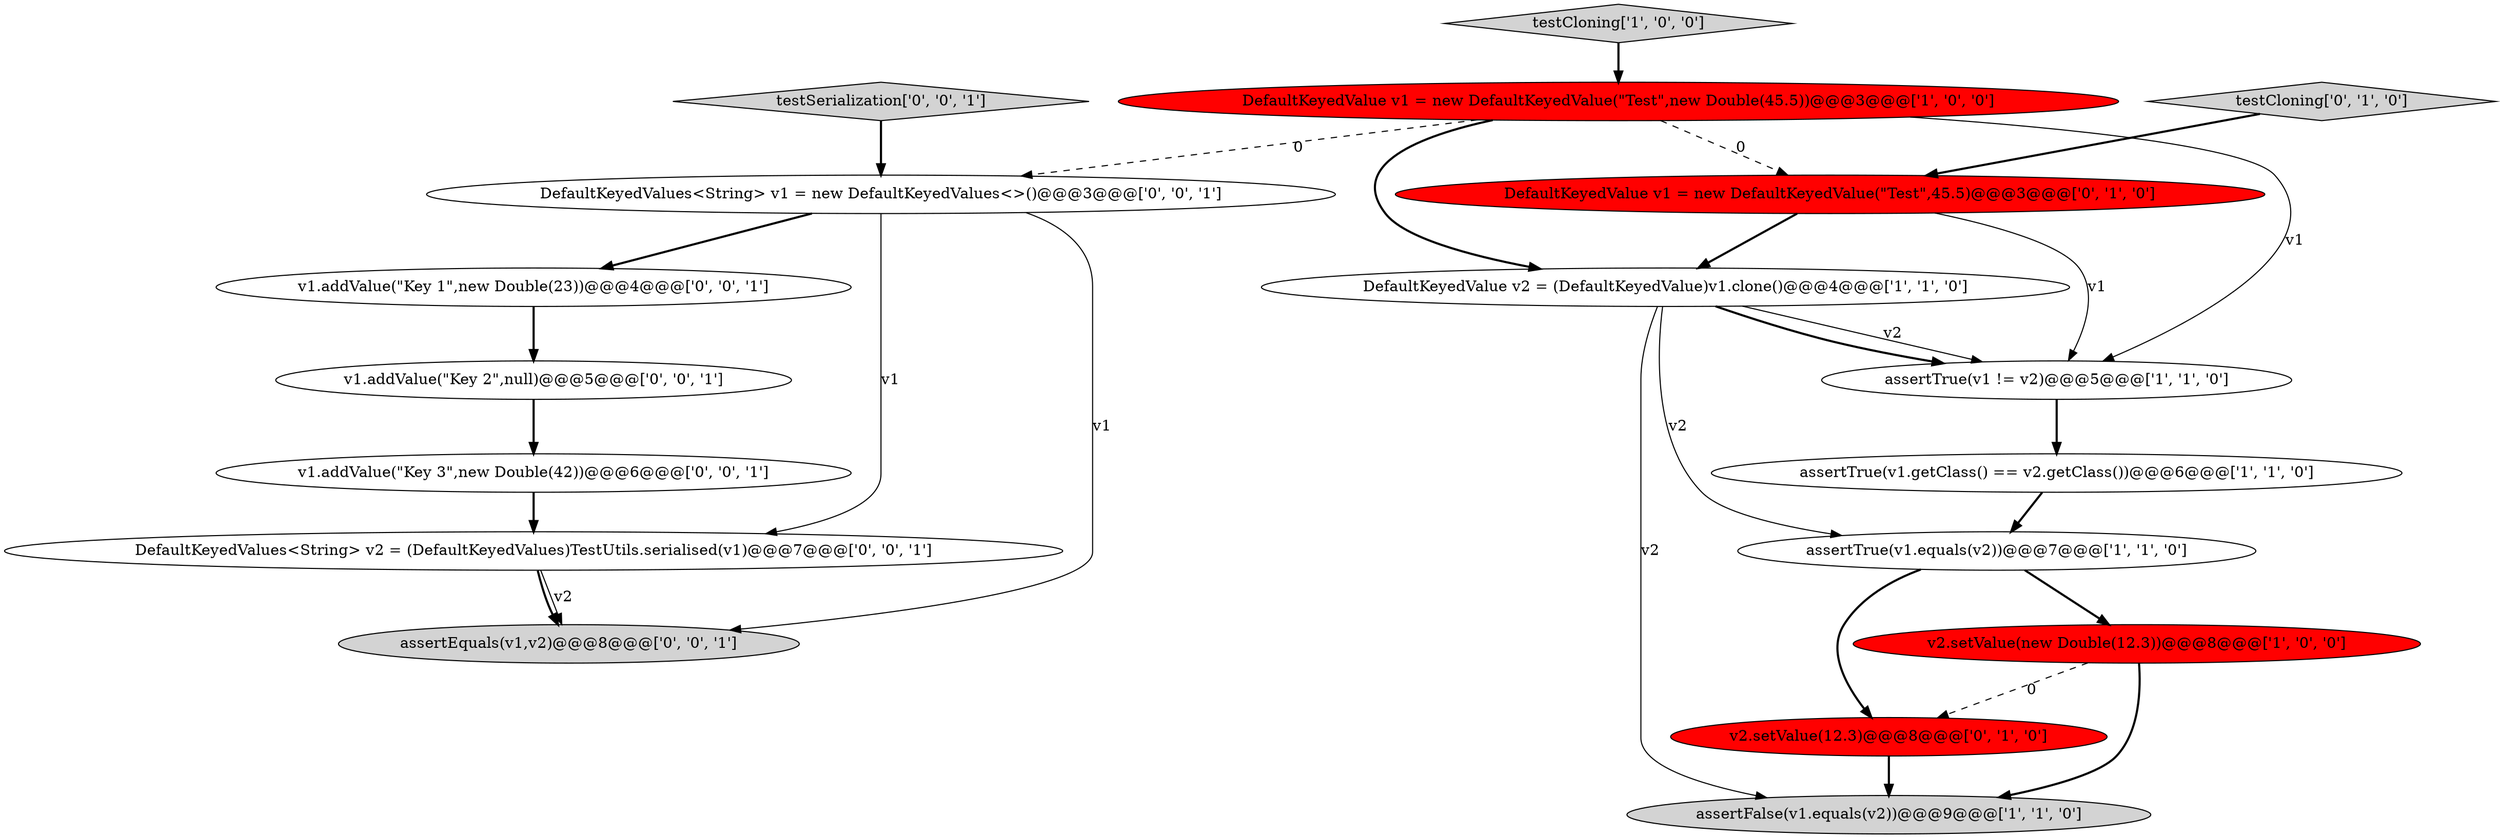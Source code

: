 digraph {
13 [style = filled, label = "testSerialization['0', '0', '1']", fillcolor = lightgray, shape = diamond image = "AAA0AAABBB3BBB"];
16 [style = filled, label = "v1.addValue(\"Key 2\",null)@@@5@@@['0', '0', '1']", fillcolor = white, shape = ellipse image = "AAA0AAABBB3BBB"];
7 [style = filled, label = "DefaultKeyedValue v2 = (DefaultKeyedValue)v1.clone()@@@4@@@['1', '1', '0']", fillcolor = white, shape = ellipse image = "AAA0AAABBB1BBB"];
5 [style = filled, label = "testCloning['1', '0', '0']", fillcolor = lightgray, shape = diamond image = "AAA0AAABBB1BBB"];
3 [style = filled, label = "assertTrue(v1.equals(v2))@@@7@@@['1', '1', '0']", fillcolor = white, shape = ellipse image = "AAA0AAABBB1BBB"];
6 [style = filled, label = "DefaultKeyedValue v1 = new DefaultKeyedValue(\"Test\",new Double(45.5))@@@3@@@['1', '0', '0']", fillcolor = red, shape = ellipse image = "AAA1AAABBB1BBB"];
8 [style = filled, label = "DefaultKeyedValue v1 = new DefaultKeyedValue(\"Test\",45.5)@@@3@@@['0', '1', '0']", fillcolor = red, shape = ellipse image = "AAA1AAABBB2BBB"];
2 [style = filled, label = "assertTrue(v1.getClass() == v2.getClass())@@@6@@@['1', '1', '0']", fillcolor = white, shape = ellipse image = "AAA0AAABBB1BBB"];
11 [style = filled, label = "assertEquals(v1,v2)@@@8@@@['0', '0', '1']", fillcolor = lightgray, shape = ellipse image = "AAA0AAABBB3BBB"];
9 [style = filled, label = "testCloning['0', '1', '0']", fillcolor = lightgray, shape = diamond image = "AAA0AAABBB2BBB"];
4 [style = filled, label = "assertFalse(v1.equals(v2))@@@9@@@['1', '1', '0']", fillcolor = lightgray, shape = ellipse image = "AAA0AAABBB1BBB"];
15 [style = filled, label = "v1.addValue(\"Key 1\",new Double(23))@@@4@@@['0', '0', '1']", fillcolor = white, shape = ellipse image = "AAA0AAABBB3BBB"];
1 [style = filled, label = "v2.setValue(new Double(12.3))@@@8@@@['1', '0', '0']", fillcolor = red, shape = ellipse image = "AAA1AAABBB1BBB"];
14 [style = filled, label = "v1.addValue(\"Key 3\",new Double(42))@@@6@@@['0', '0', '1']", fillcolor = white, shape = ellipse image = "AAA0AAABBB3BBB"];
17 [style = filled, label = "DefaultKeyedValues<String> v2 = (DefaultKeyedValues)TestUtils.serialised(v1)@@@7@@@['0', '0', '1']", fillcolor = white, shape = ellipse image = "AAA0AAABBB3BBB"];
0 [style = filled, label = "assertTrue(v1 != v2)@@@5@@@['1', '1', '0']", fillcolor = white, shape = ellipse image = "AAA0AAABBB1BBB"];
12 [style = filled, label = "DefaultKeyedValues<String> v1 = new DefaultKeyedValues<>()@@@3@@@['0', '0', '1']", fillcolor = white, shape = ellipse image = "AAA0AAABBB3BBB"];
10 [style = filled, label = "v2.setValue(12.3)@@@8@@@['0', '1', '0']", fillcolor = red, shape = ellipse image = "AAA1AAABBB2BBB"];
1->4 [style = bold, label=""];
6->8 [style = dashed, label="0"];
3->1 [style = bold, label=""];
2->3 [style = bold, label=""];
0->2 [style = bold, label=""];
12->15 [style = bold, label=""];
14->17 [style = bold, label=""];
7->0 [style = solid, label="v2"];
7->0 [style = bold, label=""];
1->10 [style = dashed, label="0"];
9->8 [style = bold, label=""];
15->16 [style = bold, label=""];
17->11 [style = bold, label=""];
17->11 [style = solid, label="v2"];
8->7 [style = bold, label=""];
7->4 [style = solid, label="v2"];
6->12 [style = dashed, label="0"];
3->10 [style = bold, label=""];
13->12 [style = bold, label=""];
5->6 [style = bold, label=""];
8->0 [style = solid, label="v1"];
12->11 [style = solid, label="v1"];
10->4 [style = bold, label=""];
12->17 [style = solid, label="v1"];
16->14 [style = bold, label=""];
6->0 [style = solid, label="v1"];
6->7 [style = bold, label=""];
7->3 [style = solid, label="v2"];
}
